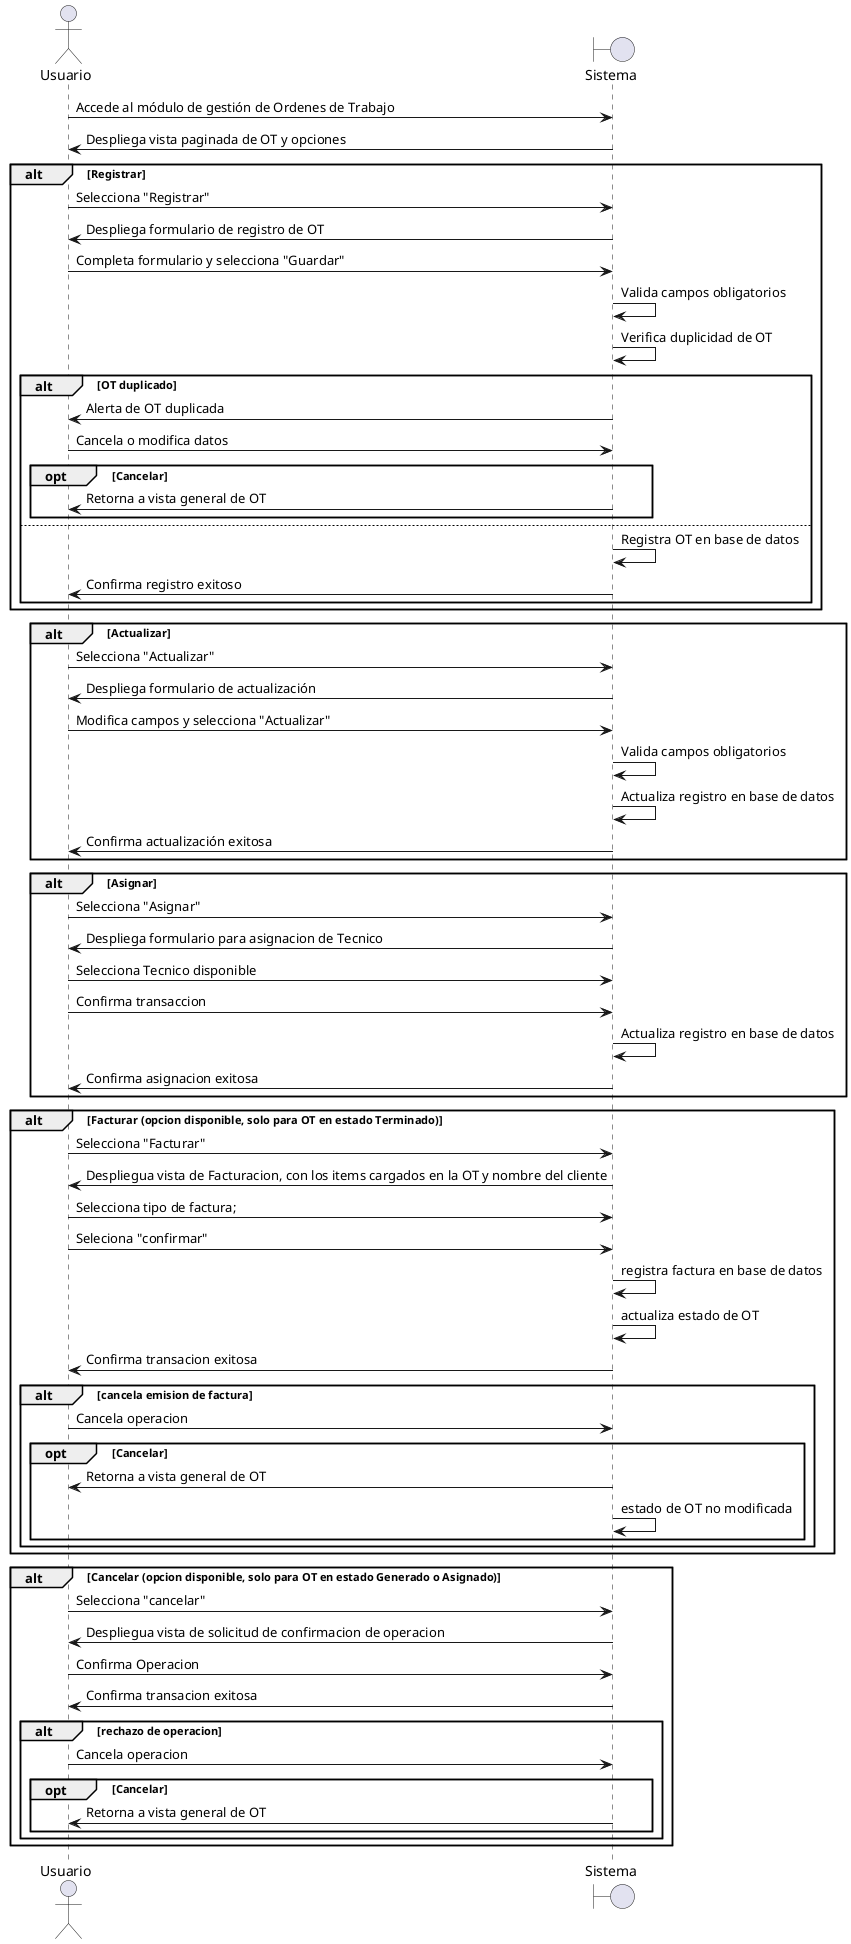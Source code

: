 @startuml
actor Usuario
boundary Sistema

Usuario -> Sistema : Accede al módulo de gestión de Ordenes de Trabajo
Sistema -> Usuario : Despliega vista paginada de OT y opciones

alt Registrar
    Usuario -> Sistema : Selecciona "Registrar"
    Sistema -> Usuario : Despliega formulario de registro de OT
    Usuario -> Sistema : Completa formulario y selecciona "Guardar"
    Sistema -> Sistema : Valida campos obligatorios
    Sistema -> Sistema : Verifica duplicidad de OT
    alt OT duplicado
        Sistema -> Usuario : Alerta de OT duplicada
        Usuario -> Sistema : Cancela o modifica datos
        opt Cancelar
            Sistema -> Usuario : Retorna a vista general de OT
        end
    else
        Sistema -> Sistema : Registra OT en base de datos
        Sistema -> Usuario : Confirma registro exitoso
    end
end

alt Actualizar
    Usuario -> Sistema : Selecciona "Actualizar"
    Sistema -> Usuario : Despliega formulario de actualización
    Usuario -> Sistema : Modifica campos y selecciona "Actualizar"
    Sistema -> Sistema : Valida campos obligatorios
    Sistema -> Sistema : Actualiza registro en base de datos
    Sistema -> Usuario : Confirma actualización exitosa
end

alt Asignar
    Usuario -> Sistema : Selecciona "Asignar"
    Sistema -> Usuario : Despliega formulario para asignacion de Tecnico
    Usuario -> Sistema : Selecciona Tecnico disponible
    Usuario -> Sistema : Confirma transaccion
    Sistema -> Sistema : Actualiza registro en base de datos
    Sistema -> Usuario : Confirma asignacion exitosa
end

alt Facturar (opcion disponible, solo para OT en estado Terminado)
    Usuario -> Sistema : Selecciona "Facturar"
    Sistema -> Usuario : Despliegua vista de Facturacion, con los items cargados en la OT y nombre del cliente
    Usuario -> Sistema : Selecciona tipo de factura;
    Usuario -> Sistema : Seleciona "confirmar"
    Sistema -> Sistema : registra factura en base de datos
    Sistema -> Sistema : actualiza estado de OT
    Sistema -> Usuario : Confirma transacion exitosa
    alt cancela emision de factura
        Usuario -> Sistema : Cancela operacion
        opt Cancelar
            Sistema -> Usuario : Retorna a vista general de OT
            Sistema -> Sistema : estado de OT no modificada
        end
    end
end

alt Cancelar (opcion disponible, solo para OT en estado Generado o Asignado)
    Usuario -> Sistema : Selecciona "cancelar"
    Sistema -> Usuario : Despliegua vista de solicitud de confirmacion de operacion
    Usuario -> Sistema : Confirma Operacion
    Sistema -> Usuario : Confirma transacion exitosa
    alt rechazo de operacion
        Usuario -> Sistema : Cancela operacion
        opt Cancelar
            Sistema -> Usuario : Retorna a vista general de OT
        end
    end
end
@enduml